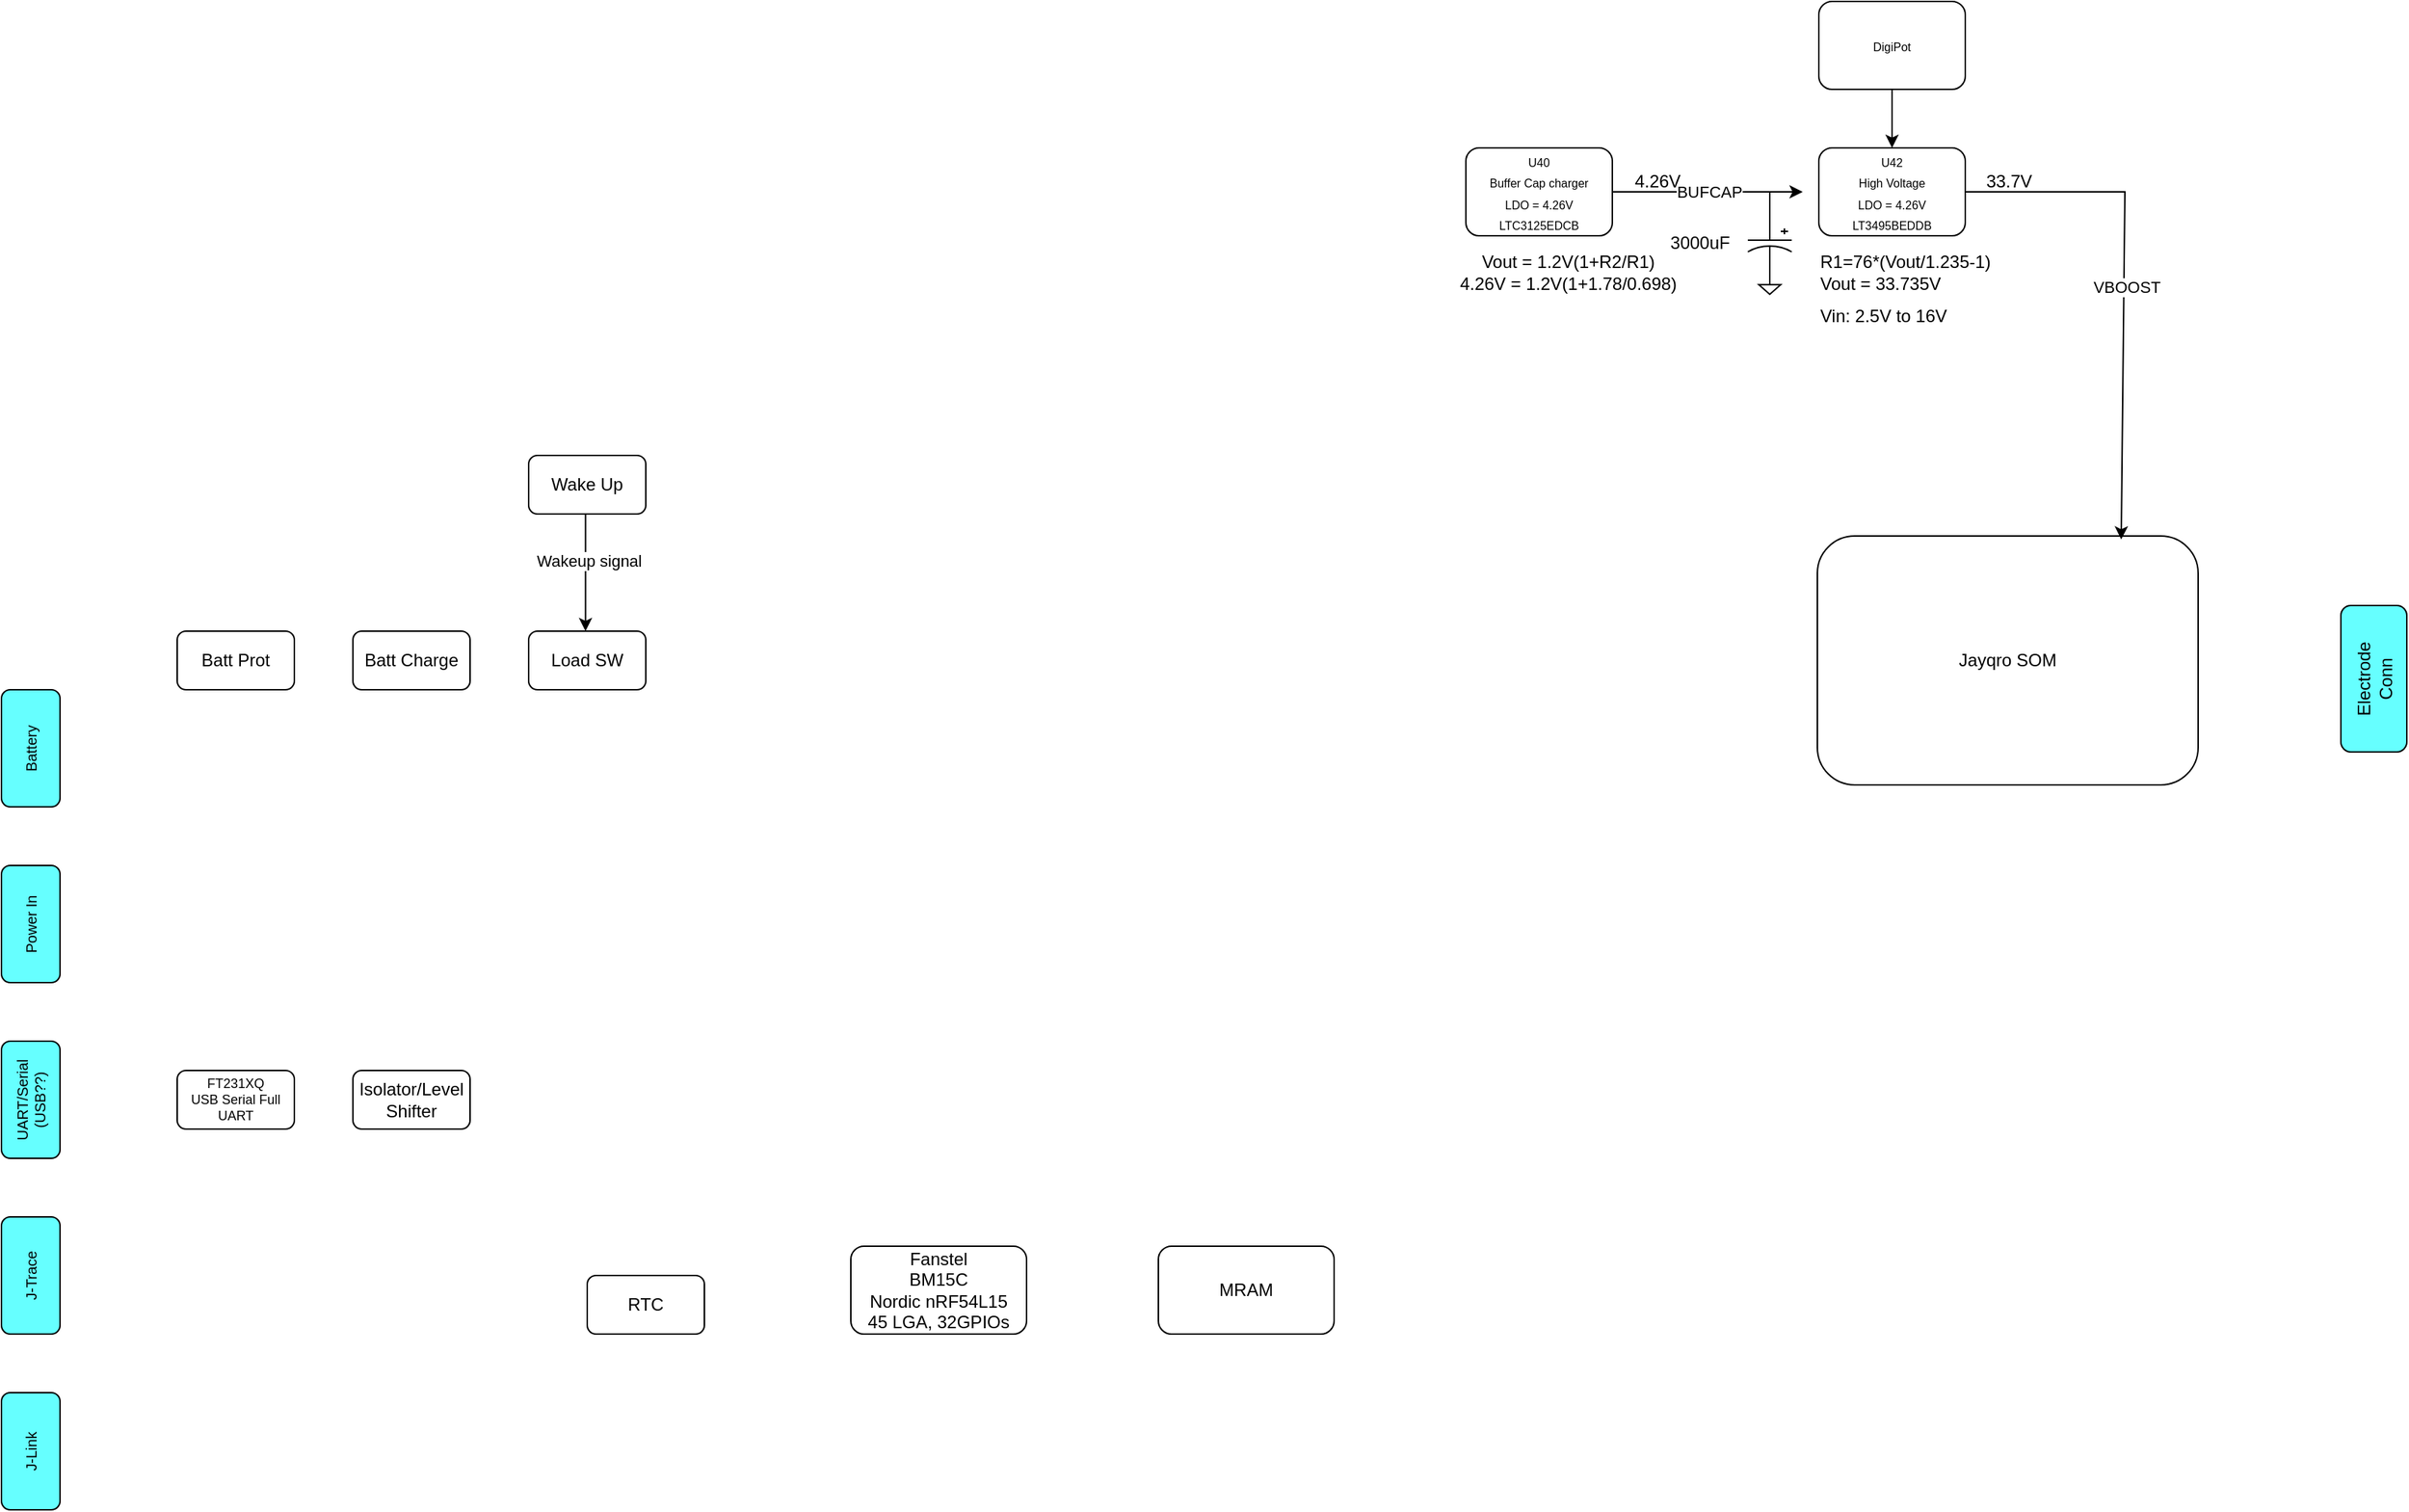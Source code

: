 <mxfile version="27.1.6">
  <diagram name="Page-1" id="S1ekoMq3kWfkfN6MklpE">
    <mxGraphModel dx="1412" dy="781" grid="1" gridSize="10" guides="1" tooltips="1" connect="1" arrows="1" fold="1" page="1" pageScale="1" pageWidth="1700" pageHeight="1100" math="0" shadow="0">
      <root>
        <mxCell id="0" />
        <mxCell id="1" parent="0" />
        <mxCell id="mMsDG7vZc8K9TrAEefOq-13" value="Jayqro SOM" style="rounded=1;whiteSpace=wrap;html=1;" vertex="1" parent="1">
          <mxGeometry x="1280" y="415" width="260" height="170" as="geometry" />
        </mxCell>
        <mxCell id="mMsDG7vZc8K9TrAEefOq-14" value="Fanstel&lt;div&gt;BM15C&lt;/div&gt;&lt;div&gt;Nordic nRF54L15&lt;/div&gt;&lt;div&gt;45 LGA, 32GPIOs&lt;/div&gt;" style="rounded=1;whiteSpace=wrap;html=1;" vertex="1" parent="1">
          <mxGeometry x="620" y="900" width="120" height="60" as="geometry" />
        </mxCell>
        <mxCell id="mMsDG7vZc8K9TrAEefOq-20" value="MRAM" style="rounded=1;whiteSpace=wrap;html=1;" vertex="1" parent="1">
          <mxGeometry x="830" y="900" width="120" height="60" as="geometry" />
        </mxCell>
        <mxCell id="mMsDG7vZc8K9TrAEefOq-22" style="edgeStyle=orthogonalEdgeStyle;rounded=0;orthogonalLoop=1;jettySize=auto;html=1;exitX=0.5;exitY=1;exitDx=0;exitDy=0;" edge="1" parent="1">
          <mxGeometry relative="1" as="geometry">
            <mxPoint x="438.82" y="480" as="targetPoint" />
            <mxPoint x="438.82" y="380.0" as="sourcePoint" />
          </mxGeometry>
        </mxCell>
        <mxCell id="mMsDG7vZc8K9TrAEefOq-23" value="Wakeup signal" style="edgeLabel;html=1;align=center;verticalAlign=middle;resizable=0;points=[];" vertex="1" connectable="0" parent="mMsDG7vZc8K9TrAEefOq-22">
          <mxGeometry x="0.035" y="2" relative="1" as="geometry">
            <mxPoint as="offset" />
          </mxGeometry>
        </mxCell>
        <mxCell id="mMsDG7vZc8K9TrAEefOq-24" value="Electrode&lt;div&gt;Conn&lt;/div&gt;" style="rounded=1;whiteSpace=wrap;html=1;fillColor=#66FFFF;rotation=-90;" vertex="1" parent="1">
          <mxGeometry x="1610" y="490" width="100" height="45" as="geometry" />
        </mxCell>
        <mxCell id="mMsDG7vZc8K9TrAEefOq-25" value="Batt Prot" style="rounded=1;whiteSpace=wrap;html=1;" vertex="1" parent="1">
          <mxGeometry x="160" y="480" width="80" height="40" as="geometry" />
        </mxCell>
        <mxCell id="mMsDG7vZc8K9TrAEefOq-26" value="Batt Charge" style="rounded=1;whiteSpace=wrap;html=1;" vertex="1" parent="1">
          <mxGeometry x="280" y="480" width="80" height="40" as="geometry" />
        </mxCell>
        <mxCell id="mMsDG7vZc8K9TrAEefOq-27" value="Power In" style="rounded=1;whiteSpace=wrap;html=3;fillColor=#66FFFF;fontSize=10;rotation=-90;" vertex="1" parent="1">
          <mxGeometry x="20" y="660" width="80" height="40" as="geometry" />
        </mxCell>
        <mxCell id="mMsDG7vZc8K9TrAEefOq-28" value="UART/Serial (USB??)" style="rounded=1;whiteSpace=wrap;html=3;fillColor=#66FFFF;fontSize=10;rotation=-90;" vertex="1" parent="1">
          <mxGeometry x="20" y="780" width="80" height="40" as="geometry" />
        </mxCell>
        <mxCell id="mMsDG7vZc8K9TrAEefOq-29" value="Battery" style="rounded=1;whiteSpace=wrap;html=3;fillColor=#66FFFF;fontSize=10;rotation=-90;" vertex="1" parent="1">
          <mxGeometry x="20" y="540" width="80" height="40" as="geometry" />
        </mxCell>
        <mxCell id="mMsDG7vZc8K9TrAEefOq-30" value="&lt;div&gt;&lt;span style=&quot;font-size: 8px;&quot;&gt;U40&lt;/span&gt;&lt;/div&gt;&lt;div&gt;&lt;span style=&quot;font-size: 8px;&quot;&gt;Buffer Cap charger&lt;/span&gt;&lt;/div&gt;&lt;div&gt;&lt;font style=&quot;font-size: 8px;&quot;&gt;LDO = 4.26V&lt;br&gt;&lt;/font&gt;&lt;div&gt;&lt;span style=&quot;font-size: 8px;&quot;&gt;LTC3125EDCB&lt;/span&gt;&lt;/div&gt;&lt;/div&gt;" style="rounded=1;whiteSpace=wrap;html=1;" vertex="1" parent="1">
          <mxGeometry x="1040" y="150" width="100" height="60" as="geometry" />
        </mxCell>
        <mxCell id="mMsDG7vZc8K9TrAEefOq-31" value="" style="endArrow=classic;html=1;rounded=0;exitX=1;exitY=0.5;exitDx=0;exitDy=0;" edge="1" parent="1" source="mMsDG7vZc8K9TrAEefOq-30">
          <mxGeometry width="50" height="50" relative="1" as="geometry">
            <mxPoint x="910" y="160" as="sourcePoint" />
            <mxPoint x="1270" y="180" as="targetPoint" />
          </mxGeometry>
        </mxCell>
        <mxCell id="mMsDG7vZc8K9TrAEefOq-32" value="BUFCAP" style="edgeLabel;html=1;align=center;verticalAlign=middle;resizable=0;points=[];" vertex="1" connectable="0" parent="mMsDG7vZc8K9TrAEefOq-31">
          <mxGeometry x="0.006" relative="1" as="geometry">
            <mxPoint as="offset" />
          </mxGeometry>
        </mxCell>
        <mxCell id="mMsDG7vZc8K9TrAEefOq-33" value="Vout = 1.2V(1+R2/R1)&lt;div&gt;4.26V = 1.2V(1+1.78/0.698)&lt;/div&gt;" style="text;html=1;align=center;verticalAlign=middle;whiteSpace=wrap;rounded=0;" vertex="1" parent="1">
          <mxGeometry x="1030" y="220" width="160" height="30" as="geometry" />
        </mxCell>
        <mxCell id="mMsDG7vZc8K9TrAEefOq-34" value="&lt;div&gt;&lt;span style=&quot;font-size: 8px;&quot;&gt;U42&lt;/span&gt;&lt;/div&gt;&lt;div&gt;&lt;span style=&quot;font-size: 8px;&quot;&gt;High Voltage&lt;/span&gt;&lt;/div&gt;&lt;div&gt;&lt;font style=&quot;font-size: 8px;&quot;&gt;LDO = 4.26V&lt;br&gt;&lt;/font&gt;&lt;div&gt;&lt;span style=&quot;font-size: 8px;&quot;&gt;LT3495BEDDB&lt;/span&gt;&lt;/div&gt;&lt;/div&gt;" style="rounded=1;whiteSpace=wrap;html=1;" vertex="1" parent="1">
          <mxGeometry x="1281" y="150" width="100" height="60" as="geometry" />
        </mxCell>
        <mxCell id="mMsDG7vZc8K9TrAEefOq-35" value="" style="endArrow=classic;html=1;rounded=0;exitX=1;exitY=0.5;exitDx=0;exitDy=0;entryX=0.798;entryY=0.014;entryDx=0;entryDy=0;entryPerimeter=0;" edge="1" parent="1" source="mMsDG7vZc8K9TrAEefOq-34" target="mMsDG7vZc8K9TrAEefOq-13">
          <mxGeometry width="50" height="50" relative="1" as="geometry">
            <mxPoint x="1151" y="160" as="sourcePoint" />
            <mxPoint x="1521" y="180" as="targetPoint" />
            <Array as="points">
              <mxPoint x="1490" y="180" />
            </Array>
          </mxGeometry>
        </mxCell>
        <mxCell id="mMsDG7vZc8K9TrAEefOq-36" value="VBOOST" style="edgeLabel;html=1;align=center;verticalAlign=middle;resizable=0;points=[];" vertex="1" connectable="0" parent="mMsDG7vZc8K9TrAEefOq-35">
          <mxGeometry x="0.006" relative="1" as="geometry">
            <mxPoint x="1" as="offset" />
          </mxGeometry>
        </mxCell>
        <mxCell id="mMsDG7vZc8K9TrAEefOq-37" value="R1=76*(Vout/1.235-1)&lt;div&gt;Vout = 33.735V&lt;/div&gt;" style="text;html=1;align=left;verticalAlign=middle;whiteSpace=wrap;rounded=0;" vertex="1" parent="1">
          <mxGeometry x="1280" y="220" width="160" height="30" as="geometry" />
        </mxCell>
        <mxCell id="mMsDG7vZc8K9TrAEefOq-38" value="" style="pointerEvents=1;verticalLabelPosition=bottom;shadow=0;dashed=0;align=center;html=1;verticalAlign=top;shape=mxgraph.electrical.capacitors.capacitor_3;rotation=90;" vertex="1" parent="1">
          <mxGeometry x="1227.5" y="200" width="40" height="30" as="geometry" />
        </mxCell>
        <mxCell id="mMsDG7vZc8K9TrAEefOq-39" value="3000uF" style="text;html=1;align=center;verticalAlign=middle;whiteSpace=wrap;rounded=0;" vertex="1" parent="1">
          <mxGeometry x="1160" y="200" width="80" height="30" as="geometry" />
        </mxCell>
        <mxCell id="mMsDG7vZc8K9TrAEefOq-40" value="" style="pointerEvents=1;verticalLabelPosition=bottom;shadow=0;dashed=0;align=center;html=1;verticalAlign=top;shape=mxgraph.electrical.signal_sources.signal_ground;" vertex="1" parent="1">
          <mxGeometry x="1240" y="240" width="15" height="10" as="geometry" />
        </mxCell>
        <mxCell id="mMsDG7vZc8K9TrAEefOq-41" value="" style="endArrow=none;html=1;rounded=0;entryX=1;entryY=0.5;entryDx=0;entryDy=0;entryPerimeter=0;exitX=0.5;exitY=0;exitDx=0;exitDy=0;exitPerimeter=0;" edge="1" parent="1" source="mMsDG7vZc8K9TrAEefOq-40" target="mMsDG7vZc8K9TrAEefOq-38">
          <mxGeometry width="50" height="50" relative="1" as="geometry">
            <mxPoint x="1197.5" y="200" as="sourcePoint" />
            <mxPoint x="1247.5" y="150" as="targetPoint" />
          </mxGeometry>
        </mxCell>
        <mxCell id="mMsDG7vZc8K9TrAEefOq-42" value="" style="endArrow=none;html=1;rounded=0;exitX=0;exitY=0.5;exitDx=0;exitDy=0;exitPerimeter=0;" edge="1" parent="1" source="mMsDG7vZc8K9TrAEefOq-38">
          <mxGeometry width="50" height="50" relative="1" as="geometry">
            <mxPoint x="1197.5" y="200" as="sourcePoint" />
            <mxPoint x="1247.5" y="180" as="targetPoint" />
          </mxGeometry>
        </mxCell>
        <mxCell id="mMsDG7vZc8K9TrAEefOq-43" value="4.26V" style="text;html=1;align=center;verticalAlign=middle;whiteSpace=wrap;rounded=0;" vertex="1" parent="1">
          <mxGeometry x="1151" y="158" width="40" height="30" as="geometry" />
        </mxCell>
        <mxCell id="mMsDG7vZc8K9TrAEefOq-44" value="33.7V" style="text;html=1;align=center;verticalAlign=middle;whiteSpace=wrap;rounded=0;" vertex="1" parent="1">
          <mxGeometry x="1391" y="158" width="40" height="30" as="geometry" />
        </mxCell>
        <mxCell id="mMsDG7vZc8K9TrAEefOq-45" value="Vin: 2.5V to 16V" style="text;html=1;align=left;verticalAlign=middle;whiteSpace=wrap;rounded=0;" vertex="1" parent="1">
          <mxGeometry x="1280" y="250" width="110" height="30" as="geometry" />
        </mxCell>
        <mxCell id="mMsDG7vZc8K9TrAEefOq-50" style="edgeStyle=orthogonalEdgeStyle;rounded=0;orthogonalLoop=1;jettySize=auto;html=1;exitX=0.5;exitY=1;exitDx=0;exitDy=0;entryX=0.5;entryY=0;entryDx=0;entryDy=0;" edge="1" parent="1" source="mMsDG7vZc8K9TrAEefOq-47" target="mMsDG7vZc8K9TrAEefOq-34">
          <mxGeometry relative="1" as="geometry" />
        </mxCell>
        <mxCell id="mMsDG7vZc8K9TrAEefOq-47" value="&lt;div&gt;&lt;span style=&quot;font-size: 8px;&quot;&gt;DigiPot&lt;/span&gt;&lt;/div&gt;" style="rounded=1;whiteSpace=wrap;html=1;" vertex="1" parent="1">
          <mxGeometry x="1281" y="50" width="100" height="60" as="geometry" />
        </mxCell>
        <mxCell id="mMsDG7vZc8K9TrAEefOq-51" value="J-Trace" style="rounded=1;whiteSpace=wrap;html=3;fillColor=#66FFFF;fontSize=10;rotation=-90;" vertex="1" parent="1">
          <mxGeometry x="20" y="900" width="80" height="40" as="geometry" />
        </mxCell>
        <mxCell id="mMsDG7vZc8K9TrAEefOq-52" value="J-Link" style="rounded=1;whiteSpace=wrap;html=3;fillColor=#66FFFF;fontSize=10;rotation=-90;" vertex="1" parent="1">
          <mxGeometry x="20" y="1020" width="80" height="40" as="geometry" />
        </mxCell>
        <mxCell id="mMsDG7vZc8K9TrAEefOq-53" value="Load SW" style="rounded=1;whiteSpace=wrap;html=1;" vertex="1" parent="1">
          <mxGeometry x="400" y="480" width="80" height="40" as="geometry" />
        </mxCell>
        <mxCell id="mMsDG7vZc8K9TrAEefOq-54" value="Wake Up" style="rounded=1;whiteSpace=wrap;html=1;" vertex="1" parent="1">
          <mxGeometry x="400" y="360" width="80" height="40" as="geometry" />
        </mxCell>
        <mxCell id="mMsDG7vZc8K9TrAEefOq-55" value="RTC" style="rounded=1;whiteSpace=wrap;html=1;" vertex="1" parent="1">
          <mxGeometry x="440" y="920" width="80" height="40" as="geometry" />
        </mxCell>
        <mxCell id="mMsDG7vZc8K9TrAEefOq-56" value="FT231XQ&lt;div&gt;USB Serial Full UART&lt;/div&gt;" style="rounded=1;whiteSpace=wrap;html=1;fontSize=9;" vertex="1" parent="1">
          <mxGeometry x="160" y="780" width="80" height="40" as="geometry" />
        </mxCell>
        <mxCell id="mMsDG7vZc8K9TrAEefOq-57" value="&lt;div&gt;Isolator/Level Shifter&lt;/div&gt;" style="rounded=1;whiteSpace=wrap;html=1;" vertex="1" parent="1">
          <mxGeometry x="280" y="780" width="80" height="40" as="geometry" />
        </mxCell>
      </root>
    </mxGraphModel>
  </diagram>
</mxfile>
